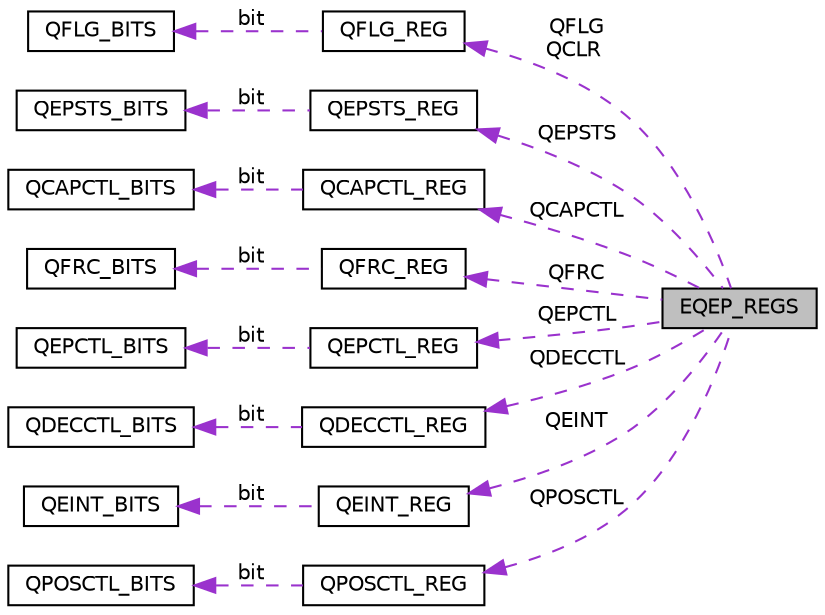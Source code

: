 digraph "EQEP_REGS"
{
  edge [fontname="Helvetica",fontsize="10",labelfontname="Helvetica",labelfontsize="10"];
  node [fontname="Helvetica",fontsize="10",shape=record];
  rankdir="LR";
  Node1 [label="EQEP_REGS",height=0.2,width=0.4,color="black", fillcolor="grey75", style="filled", fontcolor="black"];
  Node2 -> Node1 [dir="back",color="darkorchid3",fontsize="10",style="dashed",label=" QFLG\nQCLR" ,fontname="Helvetica"];
  Node2 [label="QFLG_REG",height=0.2,width=0.4,color="black", fillcolor="white", style="filled",URL="$union_q_f_l_g___r_e_g.html"];
  Node3 -> Node2 [dir="back",color="darkorchid3",fontsize="10",style="dashed",label=" bit" ,fontname="Helvetica"];
  Node3 [label="QFLG_BITS",height=0.2,width=0.4,color="black", fillcolor="white", style="filled",URL="$struct_q_f_l_g___b_i_t_s.html"];
  Node4 -> Node1 [dir="back",color="darkorchid3",fontsize="10",style="dashed",label=" QEPSTS" ,fontname="Helvetica"];
  Node4 [label="QEPSTS_REG",height=0.2,width=0.4,color="black", fillcolor="white", style="filled",URL="$union_q_e_p_s_t_s___r_e_g.html"];
  Node5 -> Node4 [dir="back",color="darkorchid3",fontsize="10",style="dashed",label=" bit" ,fontname="Helvetica"];
  Node5 [label="QEPSTS_BITS",height=0.2,width=0.4,color="black", fillcolor="white", style="filled",URL="$struct_q_e_p_s_t_s___b_i_t_s.html"];
  Node6 -> Node1 [dir="back",color="darkorchid3",fontsize="10",style="dashed",label=" QCAPCTL" ,fontname="Helvetica"];
  Node6 [label="QCAPCTL_REG",height=0.2,width=0.4,color="black", fillcolor="white", style="filled",URL="$union_q_c_a_p_c_t_l___r_e_g.html"];
  Node7 -> Node6 [dir="back",color="darkorchid3",fontsize="10",style="dashed",label=" bit" ,fontname="Helvetica"];
  Node7 [label="QCAPCTL_BITS",height=0.2,width=0.4,color="black", fillcolor="white", style="filled",URL="$struct_q_c_a_p_c_t_l___b_i_t_s.html"];
  Node8 -> Node1 [dir="back",color="darkorchid3",fontsize="10",style="dashed",label=" QFRC" ,fontname="Helvetica"];
  Node8 [label="QFRC_REG",height=0.2,width=0.4,color="black", fillcolor="white", style="filled",URL="$union_q_f_r_c___r_e_g.html"];
  Node9 -> Node8 [dir="back",color="darkorchid3",fontsize="10",style="dashed",label=" bit" ,fontname="Helvetica"];
  Node9 [label="QFRC_BITS",height=0.2,width=0.4,color="black", fillcolor="white", style="filled",URL="$struct_q_f_r_c___b_i_t_s.html"];
  Node10 -> Node1 [dir="back",color="darkorchid3",fontsize="10",style="dashed",label=" QEPCTL" ,fontname="Helvetica"];
  Node10 [label="QEPCTL_REG",height=0.2,width=0.4,color="black", fillcolor="white", style="filled",URL="$union_q_e_p_c_t_l___r_e_g.html"];
  Node11 -> Node10 [dir="back",color="darkorchid3",fontsize="10",style="dashed",label=" bit" ,fontname="Helvetica"];
  Node11 [label="QEPCTL_BITS",height=0.2,width=0.4,color="black", fillcolor="white", style="filled",URL="$struct_q_e_p_c_t_l___b_i_t_s.html"];
  Node12 -> Node1 [dir="back",color="darkorchid3",fontsize="10",style="dashed",label=" QDECCTL" ,fontname="Helvetica"];
  Node12 [label="QDECCTL_REG",height=0.2,width=0.4,color="black", fillcolor="white", style="filled",URL="$union_q_d_e_c_c_t_l___r_e_g.html"];
  Node13 -> Node12 [dir="back",color="darkorchid3",fontsize="10",style="dashed",label=" bit" ,fontname="Helvetica"];
  Node13 [label="QDECCTL_BITS",height=0.2,width=0.4,color="black", fillcolor="white", style="filled",URL="$struct_q_d_e_c_c_t_l___b_i_t_s.html"];
  Node14 -> Node1 [dir="back",color="darkorchid3",fontsize="10",style="dashed",label=" QEINT" ,fontname="Helvetica"];
  Node14 [label="QEINT_REG",height=0.2,width=0.4,color="black", fillcolor="white", style="filled",URL="$union_q_e_i_n_t___r_e_g.html"];
  Node15 -> Node14 [dir="back",color="darkorchid3",fontsize="10",style="dashed",label=" bit" ,fontname="Helvetica"];
  Node15 [label="QEINT_BITS",height=0.2,width=0.4,color="black", fillcolor="white", style="filled",URL="$struct_q_e_i_n_t___b_i_t_s.html"];
  Node16 -> Node1 [dir="back",color="darkorchid3",fontsize="10",style="dashed",label=" QPOSCTL" ,fontname="Helvetica"];
  Node16 [label="QPOSCTL_REG",height=0.2,width=0.4,color="black", fillcolor="white", style="filled",URL="$union_q_p_o_s_c_t_l___r_e_g.html"];
  Node17 -> Node16 [dir="back",color="darkorchid3",fontsize="10",style="dashed",label=" bit" ,fontname="Helvetica"];
  Node17 [label="QPOSCTL_BITS",height=0.2,width=0.4,color="black", fillcolor="white", style="filled",URL="$struct_q_p_o_s_c_t_l___b_i_t_s.html"];
}
